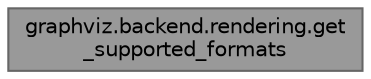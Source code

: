 digraph "graphviz.backend.rendering.get_supported_formats"
{
 
  bgcolor="transparent";
  edge [fontname=Helvetica,fontsize=10,labelfontname=Helvetica,labelfontsize=10];
  node [fontname=Helvetica,fontsize=10,shape=box,height=0.2,width=0.4];
  rankdir="RL";
  Node1 [id="Node000001",label="graphviz.backend.rendering.get\l_supported_formats",height=0.2,width=0.4,color="gray40", fillcolor="grey60", style="filled", fontcolor="black",tooltip=" "];
}
